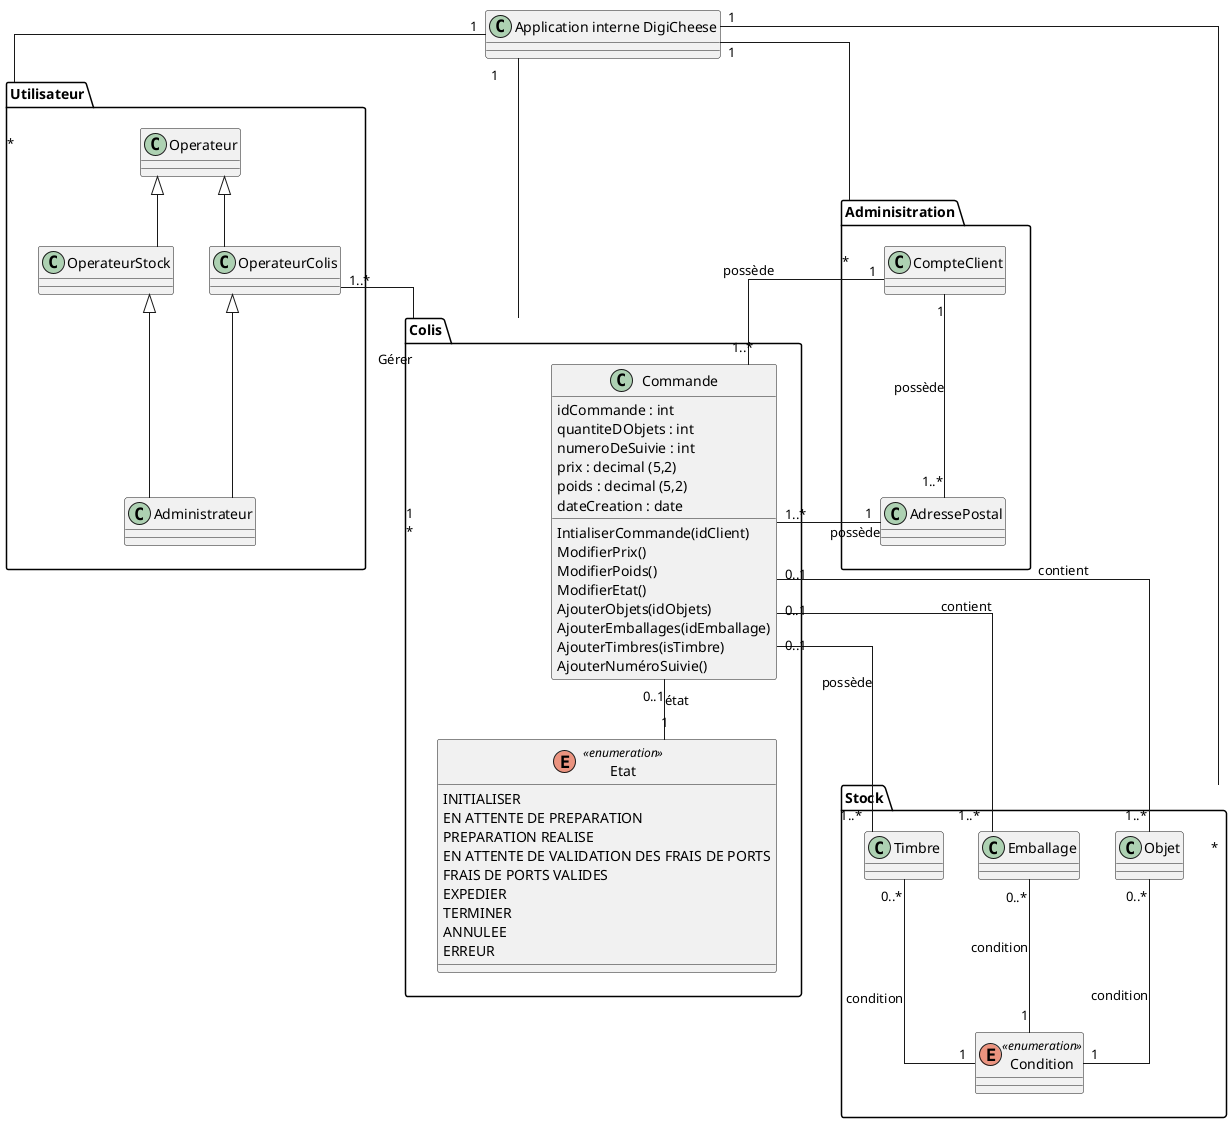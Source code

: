 @startuml Classe zoom colis
skinparam linetype ortho


package "Adminisitration"{

    'class ModeleObjet {
        'idModeleObjet : int
        'nom : string
        'description : string
        'disponible : boolean
        '{field} prix : decimal (5,2)
        '{field} poids : decimal (5,2)
    '}

    'class ModeleEmballage {
        'idModeleEmballage : int
        'nom : string
        '{field} prix : decimal (5,2)
        '{field} poids : decimal (5,2)
    '}

    'class TarifsPostaux {
        'idTarifsPostaux : int
        'poidsMaximum : int
        '{field} prix : decimal (5,2)
    '}

    'enum Status <<enumeration>>{
        'DISPONIBLE
        'RUPTURE DE STOCK
        'DISCONTINUE
    '}

    'class Quantite {
        'minObjets : int
        'maxObjets : int
    '}

    class CompteClient {
        'idClient : int
        'nom : string
        'prenom : string
        'genre : string
        'adressePostal : string
        'codePostal : int
        'ville : string
        'telephone : string
        'adresseMail : string
        'newsletters : boolean
        '{field} solde : decimal(5,2)
        'dateCreation : date
    }

   ' class Enseigne {
        'idEnseigne : int
        'nom : string
        'ville : string
        'codePostal : int
    '}



    class AdressePostal {
        'idAdressePostal : int
        'adressePostal : string
        'ville : string
        'codePostal : int
    }

}
'ModeleObjet "0..*"-- "1" Status : status
'ModeleEmballage "0..*" -- "1" Status : status
'TarifsPostaux "0..*" -- "1" Status : status

'ModeleObjet "1..*" -- "1..*" ModeleEmballage : contenir
'(ModeleObjet, ModeleEmballage) .. Quantite


package "Stock" {

    class Objet {
        'idObjet : int
    }

    class Emballage {
        'idEmballage : int
    }

    class Timbre {
        'idTimbre : int
    }

    enum Condition <<enumeration>> {
        'DISPONIBLE
        'INDISPONIBLE
    }

}

Objet "0..*" -- "1" Condition : condition
Emballage "0..*" -- "1" Condition : condition
Timbre "0..*" -- "1" Condition : condition


'Objet "0..*" -- "1" ModeleObjet : avoir
'Emballage "0..*" -- "1" ModeleEmballage : avoir
'TarifsPostaux "0..*" -- "1" Timbre : avoir

package "Colis" {

    class Commande {
        idCommande : int
        quantiteDObjets : int
        numeroDeSuivie : int
        {field} prix : decimal (5,2)
        {field} poids : decimal (5,2)
        dateCreation : date

        IntialiserCommande(idClient)
        ModifierPrix()
        ModifierPoids()
        ModifierEtat()
        AjouterObjets(idObjets)
        AjouterEmballages(idEmballage)
        AjouterTimbres(isTimbre)
        AjouterNuméroSuivie()

    }

    enum Etat <<enumeration>>{
        INITIALISER
        EN ATTENTE DE PREPARATION
        PREPARATION REALISE
        EN ATTENTE DE VALIDATION DES FRAIS DE PORTS
        FRAIS DE PORTS VALIDES
        EXPEDIER
        TERMINER
        ANNULEE
        ERREUR
    }

}

Commande "0..1" -- "1"Etat :état

package "Utilisateur" {

    class Operateur {
        'idOperateur : int
        'nom : string
        'motDePasse : string
    }

    class OperateurColis {
        'InitialiserCompteClient()
        'ModifierCompteClient()
        'InitialiserComande()
        'ModifierCommande()
    }

    class OperateurStock {

    }

    class Administrateur {

    }

}


class "Application interne DigiCheese"{
    'ChercherCompteUtilisateur(nom : str, motDePasse : str)
    'ChercherCommande(idCommande : int)
    'ChercherObjetDisponible(nomObjet : str)
    'ChercherEmballagePourCommande()
    

}


CompteClient "1" -- "1..*" AdressePostal : possède
Commande "1..*" -- "1" AdressePostal : possède
'Enseigne "1..*" -- "1"AdressePostal : possède

Commande "0..1" -- "1..*" Objet : contient
Commande "0..1" -- "1..*" Emballage : contient
Commande "0..1" -- "1..*" Timbre : possède


CompteClient "1" -- "1..*" Commande : possède



'Administrateur "1..*" -- "1" Adminisitration : Gérer

OperateurColis "1..*" -- "1" Colis : Gérer

'OperateurStock "1..*" -- "1" Stock : Gérer

Operateur <|-- OperateurColis
Operateur <|-- OperateurStock
OperateurStock <|-- Administrateur
OperateurColis <|-- Administrateur


'OperateurColis "1..*" -- "0..*" CompteClient : Gérer
'OperateurColis "1..*" -- "0..*" Enseigne : Gérer

"Application interne DigiCheese" "1" -- "*" Utilisateur
"Application interne DigiCheese" "1" -- "*" Adminisitration
"Application interne DigiCheese" "1" -- "*" Stock
"Application interne DigiCheese" "1" -- "*" Colis

@enduml